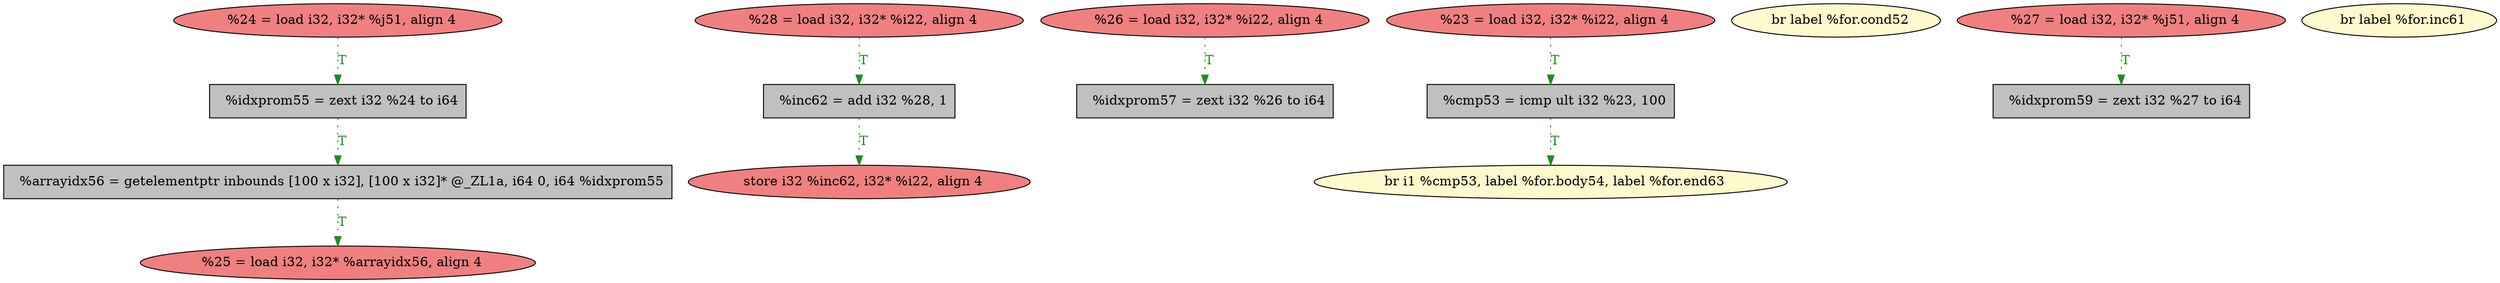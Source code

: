 
digraph G {


node1150 [fillcolor=grey,label="  %arrayidx56 = getelementptr inbounds [100 x i32], [100 x i32]* @_ZL1a, i64 0, i64 %idxprom55",shape=rectangle,style=filled ]
node1149 [fillcolor=lightcoral,label="  store i32 %inc62, i32* %i22, align 4",shape=ellipse,style=filled ]
node1148 [fillcolor=grey,label="  %idxprom55 = zext i32 %24 to i64",shape=rectangle,style=filled ]
node1147 [fillcolor=grey,label="  %idxprom57 = zext i32 %26 to i64",shape=rectangle,style=filled ]
node1144 [fillcolor=lightcoral,label="  %23 = load i32, i32* %i22, align 4",shape=ellipse,style=filled ]
node1143 [fillcolor=lemonchiffon,label="  br label %for.cond52",shape=ellipse,style=filled ]
node1142 [fillcolor=lemonchiffon,label="  br i1 %cmp53, label %for.body54, label %for.end63",shape=ellipse,style=filled ]
node1141 [fillcolor=lightcoral,label="  %26 = load i32, i32* %i22, align 4",shape=ellipse,style=filled ]
node1146 [fillcolor=lightcoral,label="  %24 = load i32, i32* %j51, align 4",shape=ellipse,style=filled ]
node1145 [fillcolor=lightcoral,label="  %25 = load i32, i32* %arrayidx56, align 4",shape=ellipse,style=filled ]
node1137 [fillcolor=lightcoral,label="  %27 = load i32, i32* %j51, align 4",shape=ellipse,style=filled ]
node1138 [fillcolor=lightcoral,label="  %28 = load i32, i32* %i22, align 4",shape=ellipse,style=filled ]
node1136 [fillcolor=lemonchiffon,label="  br label %for.inc61",shape=ellipse,style=filled ]
node1139 [fillcolor=grey,label="  %idxprom59 = zext i32 %27 to i64",shape=rectangle,style=filled ]
node1135 [fillcolor=grey,label="  %inc62 = add i32 %28, 1",shape=rectangle,style=filled ]
node1140 [fillcolor=grey,label="  %cmp53 = icmp ult i32 %23, 100",shape=rectangle,style=filled ]

node1144->node1140 [style=dotted,color=forestgreen,label="T",fontcolor=forestgreen ]
node1138->node1135 [style=dotted,color=forestgreen,label="T",fontcolor=forestgreen ]
node1141->node1147 [style=dotted,color=forestgreen,label="T",fontcolor=forestgreen ]
node1148->node1150 [style=dotted,color=forestgreen,label="T",fontcolor=forestgreen ]
node1140->node1142 [style=dotted,color=forestgreen,label="T",fontcolor=forestgreen ]
node1150->node1145 [style=dotted,color=forestgreen,label="T",fontcolor=forestgreen ]
node1137->node1139 [style=dotted,color=forestgreen,label="T",fontcolor=forestgreen ]
node1146->node1148 [style=dotted,color=forestgreen,label="T",fontcolor=forestgreen ]
node1135->node1149 [style=dotted,color=forestgreen,label="T",fontcolor=forestgreen ]


}
